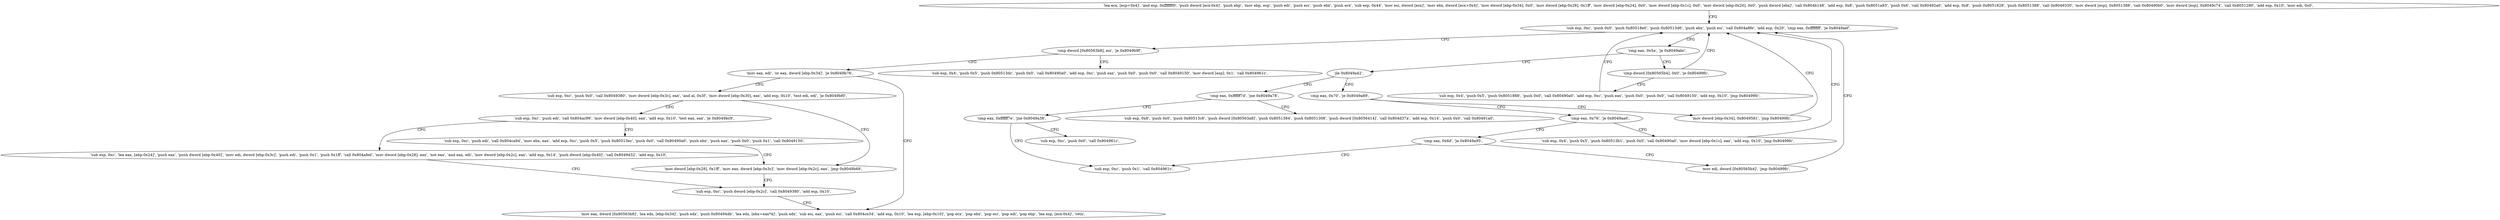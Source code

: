 digraph "func" {
"134519160" [label = "'lea ecx, [esp+0x4]', 'and esp, 0xfffffff0', 'push dword [ecx-0x4]', 'push ebp', 'mov ebp, esp', 'push edi', 'push esi', 'push ebx', 'push ecx', 'sub esp, 0x44', 'mov esi, dword [ecx]', 'mov ebx, dword [ecx+0x4]', 'mov dword [ebp-0x34], 0x0', 'mov dword [ebp-0x28], 0x1ff', 'mov dword [ebp-0x24], 0x0', 'mov dword [ebp-0x1c], 0x0', 'mov dword [ebp-0x20], 0x0', 'push dword [ebx]', 'call 0x804b148', 'add esp, 0x8', 'push 0x8051a93', 'push 0x6', 'call 0x80492a0', 'add esp, 0x8', 'push 0x8051828', 'push 0x8051388', 'call 0x8049330', 'mov dword [esp], 0x8051388', 'call 0x80490b0', 'mov dword [esp], 0x8049c74', 'call 0x8051280', 'add esp, 0x10', 'mov edi, 0x0', " ]
"134519292" [label = "'sub esp, 0xc', 'push 0x0', 'push 0x80518e0', 'push 0x80513d6', 'push ebx', 'push esi', 'call 0x804a8fe', 'add esp, 0x20', 'cmp eax, 0xffffffff', 'je 0x8049aef', " ]
"134519535" [label = "'cmp dword [0x80563b8], esi', 'je 0x8049b9f', " ]
"134519711" [label = "'sub esp, 0x4', 'push 0x5', 'push 0x80513dc', 'push 0x0', 'call 0x80490a0', 'add esp, 0xc', 'push eax', 'push 0x0', 'push 0x0', 'call 0x8049150', 'mov dword [esp], 0x1', 'call 0x804961c', " ]
"134519547" [label = "'mov eax, edi', 'or eax, dword [ebp-0x34]', 'je 0x8049b76', " ]
"134519326" [label = "'cmp eax, 0x5a', 'je 0x8049abc', " ]
"134519484" [label = "'cmp dword [0x80565b4], 0x0', 'je 0x80499fc', " ]
"134519335" [label = "'jle 0x8049a42', " ]
"134519670" [label = "'mov eax, dword [0x80563b8]', 'lea edx, [ebp-0x34]', 'push edx', 'push 0x80494db', 'lea edx, [ebx+eax*4]', 'push edx', 'sub esi, eax', 'push esi', 'call 0x804ce34', 'add esp, 0x10', 'lea esp, [ebp-0x10]', 'pop ecx', 'pop ebx', 'pop esi', 'pop edi', 'pop ebp', 'lea esp, [ecx-0x4]', 'retn', " ]
"134519554" [label = "'sub esp, 0xc', 'push 0x0', 'call 0x8049380', 'mov dword [ebp-0x3c], eax', 'and al, 0x3f', 'mov dword [ebp-0x30], eax', 'add esp, 0x10', 'test edi, edi', 'je 0x8049bf0', " ]
"134519497" [label = "'sub esp, 0x4', 'push 0x5', 'push 0x8051888', 'push 0x0', 'call 0x80490a0', 'add esp, 0xc', 'push eax', 'push 0x0', 'push 0x0', 'call 0x8049150', 'add esp, 0x10', 'jmp 0x80499fc', " ]
"134519362" [label = "'cmp eax, 0xffffff7d', 'jne 0x8049a78', " ]
"134519337" [label = "'cmp eax, 0x70', 'je 0x8049a89', " ]
"134519792" [label = "'mov dword [ebp-0x28], 0x1ff', 'mov eax, dword [ebp-0x3c]', 'mov dword [ebp-0x2c], eax', 'jmp 0x8049b68', " ]
"134519583" [label = "'sub esp, 0xc', 'push edi', 'call 0x804ac99', 'mov dword [ebp-0x40], eax', 'add esp, 0x10', 'test eax, eax', 'je 0x8049bc9', " ]
"134519416" [label = "'cmp eax, 0xffffff7e', 'jne 0x8049a38', " ]
"134519369" [label = "'sub esp, 0x8', 'push 0x0', 'push 0x80513c6', 'push dword [0x80563a8]', 'push 0x8051384', 'push 0x8051308', 'push dword [0x8056414]', 'call 0x804d37a', 'add esp, 0x14', 'push 0x0', 'call 0x80491a0', " ]
"134519433" [label = "'mov dword [ebp-0x34], 0x8049581', 'jmp 0x80499fc', " ]
"134519342" [label = "'cmp eax, 0x76', 'je 0x8049aa0', " ]
"134519656" [label = "'sub esp, 0xc', 'push dword [ebp-0x2c]', 'call 0x8049380', 'add esp, 0x10', " ]
"134519753" [label = "'sub esp, 0xc', 'push edi', 'call 0x804ca94', 'mov ebx, eax', 'add esp, 0xc', 'push 0x5', 'push 0x80513ec', 'push 0x0', 'call 0x80490a0', 'push ebx', 'push eax', 'push 0x0', 'push 0x1', 'call 0x8049150', " ]
"134519606" [label = "'sub esp, 0xc', 'lea eax, [ebp-0x24]', 'push eax', 'push dword [ebp-0x40]', 'mov edi, dword [ebp-0x3c]', 'push edi', 'push 0x1', 'push 0x1ff', 'call 0x804afed', 'mov dword [ebp-0x28], eax', 'not eax', 'and eax, edi', 'mov dword [ebp-0x2c], eax', 'add esp, 0x14', 'push dword [ebp-0x40]', 'call 0x8049d32', 'add esp, 0x10', " ]
"134519352" [label = "'sub esp, 0xc', 'push 0x1', 'call 0x804961c', " ]
"134519423" [label = "'sub esp, 0xc', 'push 0x0', 'call 0x804961c', " ]
"134519456" [label = "'sub esp, 0x4', 'push 0x5', 'push 0x80513b1', 'push 0x0', 'call 0x80490a0', 'mov dword [ebp-0x1c], eax', 'add esp, 0x10', 'jmp 0x80499fc', " ]
"134519347" [label = "'cmp eax, 0x6d', 'je 0x8049a95', " ]
"134519445" [label = "'mov edi, dword [0x80565b4]', 'jmp 0x80499fc', " ]
"134519160" -> "134519292" [ label = "CFG" ]
"134519292" -> "134519535" [ label = "CFG" ]
"134519292" -> "134519326" [ label = "CFG" ]
"134519535" -> "134519711" [ label = "CFG" ]
"134519535" -> "134519547" [ label = "CFG" ]
"134519547" -> "134519670" [ label = "CFG" ]
"134519547" -> "134519554" [ label = "CFG" ]
"134519326" -> "134519484" [ label = "CFG" ]
"134519326" -> "134519335" [ label = "CFG" ]
"134519484" -> "134519292" [ label = "CFG" ]
"134519484" -> "134519497" [ label = "CFG" ]
"134519335" -> "134519362" [ label = "CFG" ]
"134519335" -> "134519337" [ label = "CFG" ]
"134519554" -> "134519792" [ label = "CFG" ]
"134519554" -> "134519583" [ label = "CFG" ]
"134519497" -> "134519292" [ label = "CFG" ]
"134519362" -> "134519416" [ label = "CFG" ]
"134519362" -> "134519369" [ label = "CFG" ]
"134519337" -> "134519433" [ label = "CFG" ]
"134519337" -> "134519342" [ label = "CFG" ]
"134519792" -> "134519656" [ label = "CFG" ]
"134519583" -> "134519753" [ label = "CFG" ]
"134519583" -> "134519606" [ label = "CFG" ]
"134519416" -> "134519352" [ label = "CFG" ]
"134519416" -> "134519423" [ label = "CFG" ]
"134519433" -> "134519292" [ label = "CFG" ]
"134519342" -> "134519456" [ label = "CFG" ]
"134519342" -> "134519347" [ label = "CFG" ]
"134519656" -> "134519670" [ label = "CFG" ]
"134519753" -> "134519792" [ label = "CFG" ]
"134519606" -> "134519656" [ label = "CFG" ]
"134519456" -> "134519292" [ label = "CFG" ]
"134519347" -> "134519445" [ label = "CFG" ]
"134519347" -> "134519352" [ label = "CFG" ]
"134519445" -> "134519292" [ label = "CFG" ]
}
